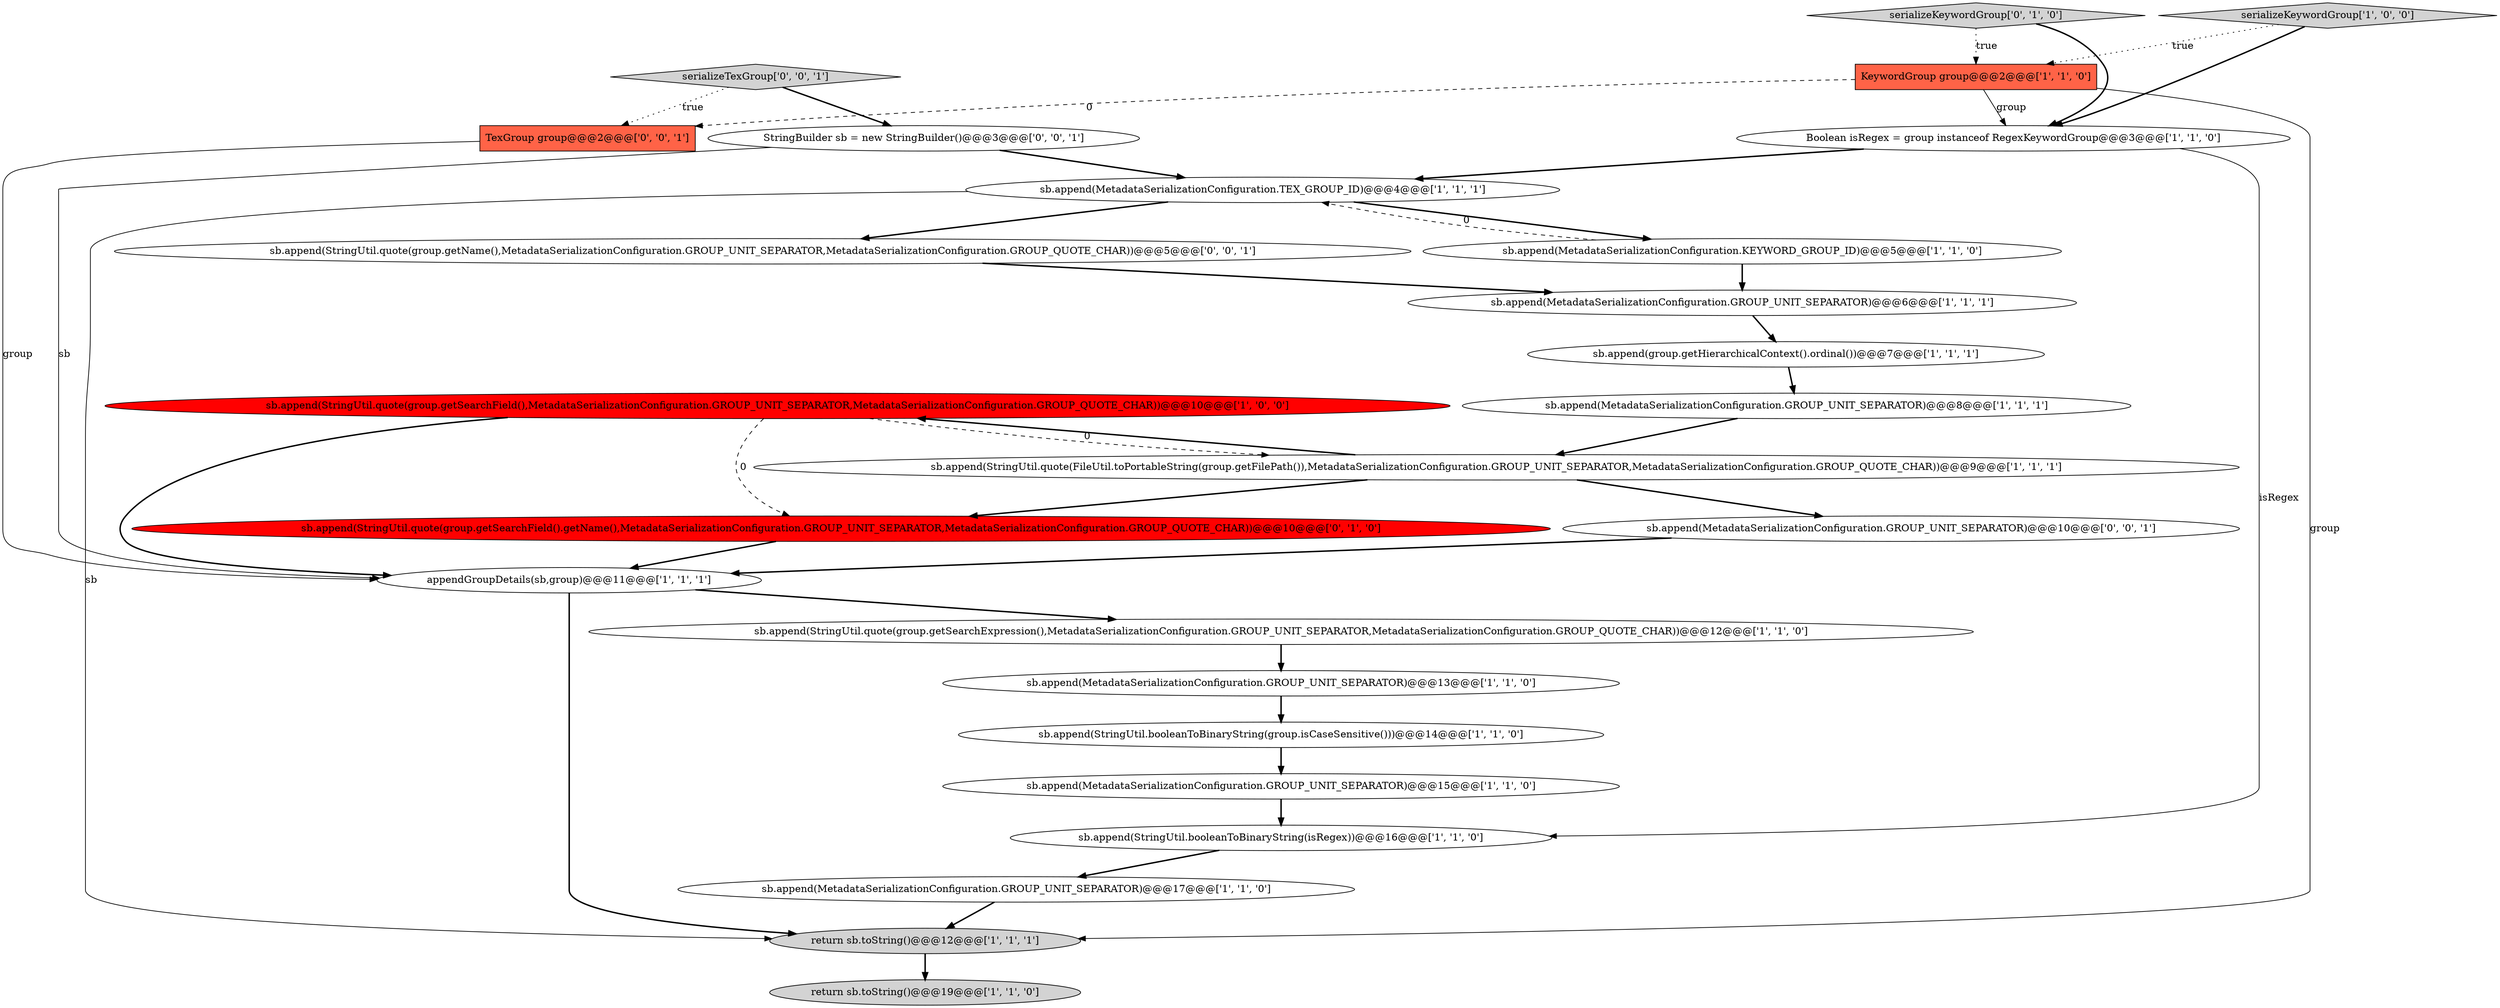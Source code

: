 digraph {
1 [style = filled, label = "sb.append(StringUtil.quote(group.getSearchField(),MetadataSerializationConfiguration.GROUP_UNIT_SEPARATOR,MetadataSerializationConfiguration.GROUP_QUOTE_CHAR))@@@10@@@['1', '0', '0']", fillcolor = red, shape = ellipse image = "AAA1AAABBB1BBB"];
2 [style = filled, label = "sb.append(MetadataSerializationConfiguration.TEX_GROUP_ID)@@@4@@@['1', '1', '1']", fillcolor = white, shape = ellipse image = "AAA0AAABBB1BBB"];
16 [style = filled, label = "sb.append(MetadataSerializationConfiguration.GROUP_UNIT_SEPARATOR)@@@8@@@['1', '1', '1']", fillcolor = white, shape = ellipse image = "AAA0AAABBB1BBB"];
4 [style = filled, label = "sb.append(MetadataSerializationConfiguration.GROUP_UNIT_SEPARATOR)@@@17@@@['1', '1', '0']", fillcolor = white, shape = ellipse image = "AAA0AAABBB1BBB"];
19 [style = filled, label = "serializeKeywordGroup['0', '1', '0']", fillcolor = lightgray, shape = diamond image = "AAA0AAABBB2BBB"];
7 [style = filled, label = "appendGroupDetails(sb,group)@@@11@@@['1', '1', '1']", fillcolor = white, shape = ellipse image = "AAA0AAABBB1BBB"];
21 [style = filled, label = "StringBuilder sb = new StringBuilder()@@@3@@@['0', '0', '1']", fillcolor = white, shape = ellipse image = "AAA0AAABBB3BBB"];
20 [style = filled, label = "sb.append(StringUtil.quote(group.getSearchField().getName(),MetadataSerializationConfiguration.GROUP_UNIT_SEPARATOR,MetadataSerializationConfiguration.GROUP_QUOTE_CHAR))@@@10@@@['0', '1', '0']", fillcolor = red, shape = ellipse image = "AAA1AAABBB2BBB"];
15 [style = filled, label = "sb.append(MetadataSerializationConfiguration.GROUP_UNIT_SEPARATOR)@@@13@@@['1', '1', '0']", fillcolor = white, shape = ellipse image = "AAA0AAABBB1BBB"];
22 [style = filled, label = "sb.append(StringUtil.quote(group.getName(),MetadataSerializationConfiguration.GROUP_UNIT_SEPARATOR,MetadataSerializationConfiguration.GROUP_QUOTE_CHAR))@@@5@@@['0', '0', '1']", fillcolor = white, shape = ellipse image = "AAA0AAABBB3BBB"];
3 [style = filled, label = "sb.append(MetadataSerializationConfiguration.GROUP_UNIT_SEPARATOR)@@@6@@@['1', '1', '1']", fillcolor = white, shape = ellipse image = "AAA0AAABBB1BBB"];
9 [style = filled, label = "sb.append(StringUtil.booleanToBinaryString(group.isCaseSensitive()))@@@14@@@['1', '1', '0']", fillcolor = white, shape = ellipse image = "AAA0AAABBB1BBB"];
13 [style = filled, label = "sb.append(StringUtil.quote(FileUtil.toPortableString(group.getFilePath()),MetadataSerializationConfiguration.GROUP_UNIT_SEPARATOR,MetadataSerializationConfiguration.GROUP_QUOTE_CHAR))@@@9@@@['1', '1', '1']", fillcolor = white, shape = ellipse image = "AAA0AAABBB1BBB"];
0 [style = filled, label = "sb.append(group.getHierarchicalContext().ordinal())@@@7@@@['1', '1', '1']", fillcolor = white, shape = ellipse image = "AAA0AAABBB1BBB"];
23 [style = filled, label = "sb.append(MetadataSerializationConfiguration.GROUP_UNIT_SEPARATOR)@@@10@@@['0', '0', '1']", fillcolor = white, shape = ellipse image = "AAA0AAABBB3BBB"];
24 [style = filled, label = "serializeTexGroup['0', '0', '1']", fillcolor = lightgray, shape = diamond image = "AAA0AAABBB3BBB"];
6 [style = filled, label = "return sb.toString()@@@19@@@['1', '1', '0']", fillcolor = lightgray, shape = ellipse image = "AAA0AAABBB1BBB"];
5 [style = filled, label = "Boolean isRegex = group instanceof RegexKeywordGroup@@@3@@@['1', '1', '0']", fillcolor = white, shape = ellipse image = "AAA0AAABBB1BBB"];
11 [style = filled, label = "serializeKeywordGroup['1', '0', '0']", fillcolor = lightgray, shape = diamond image = "AAA0AAABBB1BBB"];
25 [style = filled, label = "TexGroup group@@@2@@@['0', '0', '1']", fillcolor = tomato, shape = box image = "AAA0AAABBB3BBB"];
10 [style = filled, label = "return sb.toString()@@@12@@@['1', '1', '1']", fillcolor = lightgray, shape = ellipse image = "AAA0AAABBB1BBB"];
18 [style = filled, label = "sb.append(StringUtil.quote(group.getSearchExpression(),MetadataSerializationConfiguration.GROUP_UNIT_SEPARATOR,MetadataSerializationConfiguration.GROUP_QUOTE_CHAR))@@@12@@@['1', '1', '0']", fillcolor = white, shape = ellipse image = "AAA0AAABBB1BBB"];
12 [style = filled, label = "sb.append(MetadataSerializationConfiguration.KEYWORD_GROUP_ID)@@@5@@@['1', '1', '0']", fillcolor = white, shape = ellipse image = "AAA0AAABBB1BBB"];
14 [style = filled, label = "sb.append(MetadataSerializationConfiguration.GROUP_UNIT_SEPARATOR)@@@15@@@['1', '1', '0']", fillcolor = white, shape = ellipse image = "AAA0AAABBB1BBB"];
17 [style = filled, label = "KeywordGroup group@@@2@@@['1', '1', '0']", fillcolor = tomato, shape = box image = "AAA0AAABBB1BBB"];
8 [style = filled, label = "sb.append(StringUtil.booleanToBinaryString(isRegex))@@@16@@@['1', '1', '0']", fillcolor = white, shape = ellipse image = "AAA0AAABBB1BBB"];
4->10 [style = bold, label=""];
17->5 [style = solid, label="group"];
0->16 [style = bold, label=""];
16->13 [style = bold, label=""];
2->10 [style = solid, label="sb"];
24->25 [style = dotted, label="true"];
7->10 [style = bold, label=""];
19->17 [style = dotted, label="true"];
18->15 [style = bold, label=""];
11->17 [style = dotted, label="true"];
1->7 [style = bold, label=""];
10->6 [style = bold, label=""];
17->25 [style = dashed, label="0"];
13->1 [style = bold, label=""];
3->0 [style = bold, label=""];
2->12 [style = bold, label=""];
21->2 [style = bold, label=""];
1->20 [style = dashed, label="0"];
1->13 [style = dashed, label="0"];
22->3 [style = bold, label=""];
5->8 [style = solid, label="isRegex"];
19->5 [style = bold, label=""];
17->10 [style = solid, label="group"];
5->2 [style = bold, label=""];
11->5 [style = bold, label=""];
24->21 [style = bold, label=""];
15->9 [style = bold, label=""];
12->2 [style = dashed, label="0"];
9->14 [style = bold, label=""];
13->23 [style = bold, label=""];
7->18 [style = bold, label=""];
21->7 [style = solid, label="sb"];
14->8 [style = bold, label=""];
25->7 [style = solid, label="group"];
12->3 [style = bold, label=""];
23->7 [style = bold, label=""];
8->4 [style = bold, label=""];
20->7 [style = bold, label=""];
2->22 [style = bold, label=""];
13->20 [style = bold, label=""];
}
